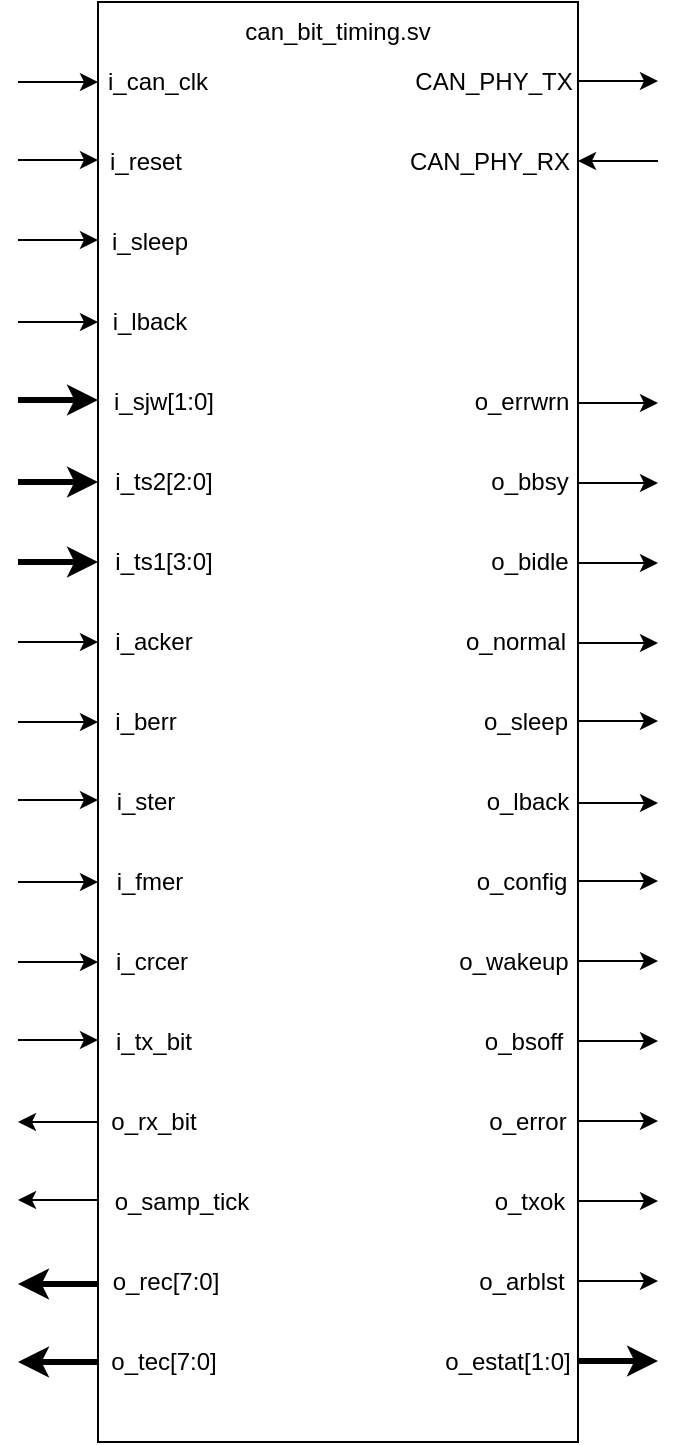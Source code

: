 <mxfile version="13.0.1" type="device"><diagram id="A-LnTvqA6JeFy_pOGVuc" name="Page-1"><mxGraphModel dx="868" dy="479" grid="1" gridSize="10" guides="1" tooltips="1" connect="1" arrows="1" fold="1" page="1" pageScale="1" pageWidth="850" pageHeight="1100" math="0" shadow="0"><root><mxCell id="0"/><mxCell id="1" parent="0"/><mxCell id="qVOr__rZyc8a2mcUzLVl-1" value="&lt;div&gt;can_bit_timing.sv&lt;br&gt;&lt;/div&gt;&lt;div&gt;&lt;br&gt;&lt;/div&gt;&lt;div&gt;&lt;br&gt;&lt;/div&gt;&lt;div&gt;&lt;br&gt;&lt;/div&gt;&lt;div&gt;&lt;br&gt;&lt;/div&gt;&lt;div&gt;&lt;br&gt;&lt;/div&gt;&lt;div&gt;&lt;br&gt;&lt;/div&gt;&lt;div&gt;&lt;br&gt;&lt;/div&gt;&lt;div&gt;&lt;br&gt;&lt;/div&gt;&lt;div&gt;&lt;br&gt;&lt;/div&gt;&lt;div&gt;&lt;br&gt;&lt;/div&gt;&lt;div&gt;&lt;br&gt;&lt;/div&gt;&lt;div&gt;&lt;br&gt;&lt;/div&gt;&lt;div&gt;&lt;br&gt;&lt;/div&gt;&lt;div&gt;&lt;br&gt;&lt;/div&gt;&lt;div&gt;&lt;br&gt;&lt;/div&gt;&lt;div&gt;&lt;br&gt;&lt;/div&gt;&lt;div&gt;&lt;br&gt;&lt;/div&gt;&lt;div&gt;&lt;br&gt;&lt;/div&gt;&lt;div&gt;&lt;br&gt;&lt;/div&gt;&lt;div&gt;&lt;br&gt;&lt;/div&gt;&lt;div&gt;&lt;br&gt;&lt;/div&gt;&lt;div&gt;&lt;br&gt;&lt;/div&gt;&lt;div&gt;&lt;br&gt;&lt;/div&gt;&lt;div&gt;&lt;br&gt;&lt;/div&gt;&lt;div&gt;&lt;br&gt;&lt;/div&gt;&lt;div&gt;&lt;br&gt;&lt;/div&gt;&lt;div&gt;&lt;br&gt;&lt;/div&gt;&lt;div&gt;&lt;br&gt;&lt;/div&gt;&lt;div&gt;&lt;br&gt;&lt;/div&gt;&lt;div&gt;&lt;br&gt;&lt;/div&gt;&lt;div&gt;&lt;br&gt;&lt;/div&gt;&lt;div&gt;&lt;br&gt;&lt;/div&gt;&lt;div&gt;&lt;br&gt;&lt;/div&gt;&lt;div&gt;&lt;br&gt;&lt;/div&gt;&lt;div&gt;&lt;br&gt;&lt;/div&gt;&lt;div&gt;&lt;br&gt;&lt;/div&gt;&lt;div&gt;&lt;br&gt;&lt;/div&gt;&lt;div&gt;&lt;br&gt;&lt;/div&gt;&lt;div&gt;&lt;br&gt;&lt;/div&gt;&lt;div&gt;&lt;br&gt;&lt;/div&gt;&lt;div&gt;&lt;br&gt;&lt;/div&gt;&lt;div&gt;&lt;br&gt;&lt;/div&gt;&lt;div&gt;&lt;br&gt;&lt;/div&gt;&lt;div&gt;&lt;br&gt;&lt;/div&gt;&lt;div&gt;&lt;br&gt;&lt;/div&gt;&lt;div&gt;&lt;br&gt;&lt;/div&gt;&lt;div&gt;&lt;br&gt;&lt;/div&gt;&lt;div&gt;&lt;br&gt;&lt;/div&gt;" style="rounded=0;whiteSpace=wrap;html=1;" vertex="1" parent="1"><mxGeometry x="320" y="80" width="240" height="720" as="geometry"/></mxCell><mxCell id="qVOr__rZyc8a2mcUzLVl-2" value="" style="endArrow=classic;html=1;" edge="1" parent="1"><mxGeometry width="50" height="50" relative="1" as="geometry"><mxPoint x="560" y="119.5" as="sourcePoint"/><mxPoint x="600" y="119.5" as="targetPoint"/></mxGeometry></mxCell><mxCell id="qVOr__rZyc8a2mcUzLVl-3" value="" style="endArrow=classic;html=1;" edge="1" parent="1"><mxGeometry width="50" height="50" relative="1" as="geometry"><mxPoint x="320" y="640" as="sourcePoint"/><mxPoint x="280" y="640" as="targetPoint"/><Array as="points"><mxPoint x="300" y="640"/></Array></mxGeometry></mxCell><mxCell id="qVOr__rZyc8a2mcUzLVl-4" value="" style="endArrow=classic;html=1;" edge="1" parent="1"><mxGeometry width="50" height="50" relative="1" as="geometry"><mxPoint x="280" y="120" as="sourcePoint"/><mxPoint x="320" y="120" as="targetPoint"/></mxGeometry></mxCell><mxCell id="qVOr__rZyc8a2mcUzLVl-5" value="" style="endArrow=classic;html=1;" edge="1" parent="1"><mxGeometry width="50" height="50" relative="1" as="geometry"><mxPoint x="280" y="159" as="sourcePoint"/><mxPoint x="320" y="159" as="targetPoint"/><Array as="points"><mxPoint x="310" y="159"/></Array></mxGeometry></mxCell><mxCell id="qVOr__rZyc8a2mcUzLVl-6" value="" style="endArrow=classic;html=1;" edge="1" parent="1"><mxGeometry width="50" height="50" relative="1" as="geometry"><mxPoint x="280" y="199" as="sourcePoint"/><mxPoint x="320" y="199" as="targetPoint"/><Array as="points"><mxPoint x="310" y="199"/></Array></mxGeometry></mxCell><mxCell id="qVOr__rZyc8a2mcUzLVl-7" value="" style="endArrow=classic;html=1;" edge="1" parent="1"><mxGeometry width="50" height="50" relative="1" as="geometry"><mxPoint x="280" y="240" as="sourcePoint"/><mxPoint x="320" y="240" as="targetPoint"/><Array as="points"><mxPoint x="310" y="240"/></Array></mxGeometry></mxCell><mxCell id="qVOr__rZyc8a2mcUzLVl-8" value="" style="endArrow=classic;html=1;strokeWidth=3;" edge="1" parent="1"><mxGeometry width="50" height="50" relative="1" as="geometry"><mxPoint x="280" y="279" as="sourcePoint"/><mxPoint x="320" y="279" as="targetPoint"/><Array as="points"><mxPoint x="310" y="279"/></Array></mxGeometry></mxCell><mxCell id="qVOr__rZyc8a2mcUzLVl-9" value="" style="endArrow=classic;html=1;strokeWidth=3;" edge="1" parent="1"><mxGeometry width="50" height="50" relative="1" as="geometry"><mxPoint x="280" y="320" as="sourcePoint"/><mxPoint x="320" y="320" as="targetPoint"/><Array as="points"><mxPoint x="310" y="320"/></Array></mxGeometry></mxCell><mxCell id="qVOr__rZyc8a2mcUzLVl-10" value="i_can_clk" style="text;html=1;strokeColor=none;fillColor=none;align=center;verticalAlign=middle;whiteSpace=wrap;rounded=0;" vertex="1" parent="1"><mxGeometry x="330" y="110" width="40" height="20" as="geometry"/></mxCell><mxCell id="qVOr__rZyc8a2mcUzLVl-11" value="i_reset" style="text;html=1;strokeColor=none;fillColor=none;align=center;verticalAlign=middle;whiteSpace=wrap;rounded=0;" vertex="1" parent="1"><mxGeometry x="324" y="150" width="40" height="20" as="geometry"/></mxCell><mxCell id="qVOr__rZyc8a2mcUzLVl-12" value="i_sleep" style="text;html=1;strokeColor=none;fillColor=none;align=center;verticalAlign=middle;whiteSpace=wrap;rounded=0;" vertex="1" parent="1"><mxGeometry x="326" y="190" width="40" height="20" as="geometry"/></mxCell><mxCell id="qVOr__rZyc8a2mcUzLVl-13" value="i_lback" style="text;html=1;strokeColor=none;fillColor=none;align=center;verticalAlign=middle;whiteSpace=wrap;rounded=0;" vertex="1" parent="1"><mxGeometry x="326" y="230" width="40" height="20" as="geometry"/></mxCell><mxCell id="qVOr__rZyc8a2mcUzLVl-14" value="i_sjw[1:0]" style="text;html=1;strokeColor=none;fillColor=none;align=center;verticalAlign=middle;whiteSpace=wrap;rounded=0;" vertex="1" parent="1"><mxGeometry x="333" y="270" width="40" height="20" as="geometry"/></mxCell><mxCell id="qVOr__rZyc8a2mcUzLVl-15" value="i_ts2[2:0]" style="text;html=1;strokeColor=none;fillColor=none;align=center;verticalAlign=middle;whiteSpace=wrap;rounded=0;" vertex="1" parent="1"><mxGeometry x="333" y="310" width="40" height="20" as="geometry"/></mxCell><mxCell id="qVOr__rZyc8a2mcUzLVl-16" value="i_ts1[3:0]" style="text;html=1;strokeColor=none;fillColor=none;align=center;verticalAlign=middle;whiteSpace=wrap;rounded=0;" vertex="1" parent="1"><mxGeometry x="333" y="350" width="40" height="20" as="geometry"/></mxCell><mxCell id="qVOr__rZyc8a2mcUzLVl-17" value="" style="endArrow=classic;html=1;strokeWidth=3;" edge="1" parent="1"><mxGeometry width="50" height="50" relative="1" as="geometry"><mxPoint x="280" y="360" as="sourcePoint"/><mxPoint x="320" y="360" as="targetPoint"/><Array as="points"><mxPoint x="310" y="360"/></Array></mxGeometry></mxCell><mxCell id="qVOr__rZyc8a2mcUzLVl-18" value="" style="endArrow=classic;html=1;" edge="1" parent="1"><mxGeometry width="50" height="50" relative="1" as="geometry"><mxPoint x="280" y="400" as="sourcePoint"/><mxPoint x="320" y="400" as="targetPoint"/><Array as="points"><mxPoint x="310" y="400"/></Array></mxGeometry></mxCell><mxCell id="qVOr__rZyc8a2mcUzLVl-19" value="" style="endArrow=classic;html=1;" edge="1" parent="1"><mxGeometry width="50" height="50" relative="1" as="geometry"><mxPoint x="280" y="440" as="sourcePoint"/><mxPoint x="320" y="440" as="targetPoint"/><Array as="points"><mxPoint x="310" y="440"/></Array></mxGeometry></mxCell><mxCell id="qVOr__rZyc8a2mcUzLVl-20" value="" style="endArrow=classic;html=1;" edge="1" parent="1"><mxGeometry width="50" height="50" relative="1" as="geometry"><mxPoint x="280" y="479" as="sourcePoint"/><mxPoint x="320" y="479" as="targetPoint"/><Array as="points"><mxPoint x="310" y="479"/></Array></mxGeometry></mxCell><mxCell id="qVOr__rZyc8a2mcUzLVl-21" value="" style="endArrow=classic;html=1;" edge="1" parent="1"><mxGeometry width="50" height="50" relative="1" as="geometry"><mxPoint x="280" y="520" as="sourcePoint"/><mxPoint x="320" y="520" as="targetPoint"/><Array as="points"><mxPoint x="310" y="520"/></Array></mxGeometry></mxCell><mxCell id="qVOr__rZyc8a2mcUzLVl-22" value="" style="endArrow=classic;html=1;" edge="1" parent="1"><mxGeometry width="50" height="50" relative="1" as="geometry"><mxPoint x="280" y="560" as="sourcePoint"/><mxPoint x="320" y="560" as="targetPoint"/><Array as="points"><mxPoint x="310" y="560"/></Array></mxGeometry></mxCell><mxCell id="qVOr__rZyc8a2mcUzLVl-23" value="i_acker" style="text;html=1;strokeColor=none;fillColor=none;align=center;verticalAlign=middle;whiteSpace=wrap;rounded=0;" vertex="1" parent="1"><mxGeometry x="328" y="390" width="40" height="20" as="geometry"/></mxCell><mxCell id="qVOr__rZyc8a2mcUzLVl-24" value="i_berr" style="text;html=1;strokeColor=none;fillColor=none;align=center;verticalAlign=middle;whiteSpace=wrap;rounded=0;" vertex="1" parent="1"><mxGeometry x="324" y="430" width="40" height="20" as="geometry"/></mxCell><mxCell id="qVOr__rZyc8a2mcUzLVl-25" value="i_ster" style="text;html=1;strokeColor=none;fillColor=none;align=center;verticalAlign=middle;whiteSpace=wrap;rounded=0;" vertex="1" parent="1"><mxGeometry x="324" y="470" width="40" height="20" as="geometry"/></mxCell><mxCell id="qVOr__rZyc8a2mcUzLVl-26" value="i_fmer" style="text;html=1;strokeColor=none;fillColor=none;align=center;verticalAlign=middle;whiteSpace=wrap;rounded=0;" vertex="1" parent="1"><mxGeometry x="326" y="510" width="40" height="20" as="geometry"/></mxCell><mxCell id="qVOr__rZyc8a2mcUzLVl-27" value="i_crcer" style="text;html=1;strokeColor=none;fillColor=none;align=center;verticalAlign=middle;whiteSpace=wrap;rounded=0;" vertex="1" parent="1"><mxGeometry x="327" y="550" width="40" height="20" as="geometry"/></mxCell><mxCell id="qVOr__rZyc8a2mcUzLVl-28" value="i_tx_bit" style="text;html=1;strokeColor=none;fillColor=none;align=center;verticalAlign=middle;whiteSpace=wrap;rounded=0;" vertex="1" parent="1"><mxGeometry x="328" y="590" width="40" height="20" as="geometry"/></mxCell><mxCell id="qVOr__rZyc8a2mcUzLVl-30" value="" style="endArrow=classic;html=1;" edge="1" parent="1"><mxGeometry width="50" height="50" relative="1" as="geometry"><mxPoint x="280" y="599" as="sourcePoint"/><mxPoint x="320" y="599" as="targetPoint"/><Array as="points"><mxPoint x="310" y="599"/></Array></mxGeometry></mxCell><mxCell id="qVOr__rZyc8a2mcUzLVl-31" value="o_rx_bit" style="text;html=1;strokeColor=none;fillColor=none;align=center;verticalAlign=middle;whiteSpace=wrap;rounded=0;" vertex="1" parent="1"><mxGeometry x="328" y="630" width="40" height="20" as="geometry"/></mxCell><mxCell id="qVOr__rZyc8a2mcUzLVl-32" value="" style="endArrow=classic;html=1;" edge="1" parent="1"><mxGeometry width="50" height="50" relative="1" as="geometry"><mxPoint x="320" y="679" as="sourcePoint"/><mxPoint x="280" y="679" as="targetPoint"/><Array as="points"><mxPoint x="300" y="679"/></Array></mxGeometry></mxCell><mxCell id="qVOr__rZyc8a2mcUzLVl-33" value="o_samp_tick" style="text;html=1;strokeColor=none;fillColor=none;align=center;verticalAlign=middle;whiteSpace=wrap;rounded=0;" vertex="1" parent="1"><mxGeometry x="342" y="670" width="40" height="20" as="geometry"/></mxCell><mxCell id="qVOr__rZyc8a2mcUzLVl-34" value="" style="endArrow=classic;html=1;" edge="1" parent="1"><mxGeometry width="50" height="50" relative="1" as="geometry"><mxPoint x="560" y="719.5" as="sourcePoint"/><mxPoint x="600" y="719.5" as="targetPoint"/></mxGeometry></mxCell><mxCell id="qVOr__rZyc8a2mcUzLVl-35" value="CAN_PHY_TX" style="text;html=1;strokeColor=none;fillColor=none;align=center;verticalAlign=middle;whiteSpace=wrap;rounded=0;" vertex="1" parent="1"><mxGeometry x="498" y="110" width="40" height="20" as="geometry"/></mxCell><mxCell id="qVOr__rZyc8a2mcUzLVl-36" value="" style="endArrow=classic;html=1;" edge="1" parent="1"><mxGeometry width="50" height="50" relative="1" as="geometry"><mxPoint x="600" y="159.5" as="sourcePoint"/><mxPoint x="560" y="159.5" as="targetPoint"/></mxGeometry></mxCell><mxCell id="qVOr__rZyc8a2mcUzLVl-37" value="CAN_PHY_RX" style="text;html=1;strokeColor=none;fillColor=none;align=center;verticalAlign=middle;whiteSpace=wrap;rounded=0;" vertex="1" parent="1"><mxGeometry x="496" y="150" width="40" height="20" as="geometry"/></mxCell><mxCell id="qVOr__rZyc8a2mcUzLVl-38" value="" style="endArrow=classic;html=1;strokeWidth=3;" edge="1" parent="1"><mxGeometry width="50" height="50" relative="1" as="geometry"><mxPoint x="320" y="721" as="sourcePoint"/><mxPoint x="280" y="721" as="targetPoint"/><Array as="points"><mxPoint x="300" y="721"/></Array></mxGeometry></mxCell><mxCell id="qVOr__rZyc8a2mcUzLVl-39" value="" style="endArrow=classic;html=1;strokeWidth=3;" edge="1" parent="1"><mxGeometry width="50" height="50" relative="1" as="geometry"><mxPoint x="320" y="760" as="sourcePoint"/><mxPoint x="280" y="760" as="targetPoint"/><Array as="points"><mxPoint x="300" y="760"/></Array></mxGeometry></mxCell><mxCell id="qVOr__rZyc8a2mcUzLVl-40" value="" style="endArrow=none;html=1;endFill=0;startArrow=classic;startFill=1;strokeWidth=3;" edge="1" parent="1"><mxGeometry width="50" height="50" relative="1" as="geometry"><mxPoint x="600" y="759.5" as="sourcePoint"/><mxPoint x="560" y="759.5" as="targetPoint"/><Array as="points"><mxPoint x="580" y="759.5"/></Array></mxGeometry></mxCell><mxCell id="qVOr__rZyc8a2mcUzLVl-41" value="o_rec[7:0]" style="text;html=1;strokeColor=none;fillColor=none;align=center;verticalAlign=middle;whiteSpace=wrap;rounded=0;" vertex="1" parent="1"><mxGeometry x="334" y="710" width="40" height="20" as="geometry"/></mxCell><mxCell id="qVOr__rZyc8a2mcUzLVl-42" value="o_tec[7:0]" style="text;html=1;strokeColor=none;fillColor=none;align=center;verticalAlign=middle;whiteSpace=wrap;rounded=0;" vertex="1" parent="1"><mxGeometry x="333" y="750" width="40" height="20" as="geometry"/></mxCell><mxCell id="qVOr__rZyc8a2mcUzLVl-43" value="o_estat[1:0]" style="text;html=1;strokeColor=none;fillColor=none;align=center;verticalAlign=middle;whiteSpace=wrap;rounded=0;" vertex="1" parent="1"><mxGeometry x="505" y="750" width="40" height="20" as="geometry"/></mxCell><mxCell id="qVOr__rZyc8a2mcUzLVl-44" value="" style="endArrow=classic;html=1;" edge="1" parent="1"><mxGeometry width="50" height="50" relative="1" as="geometry"><mxPoint x="560" y="679.5" as="sourcePoint"/><mxPoint x="600" y="679.5" as="targetPoint"/></mxGeometry></mxCell><mxCell id="qVOr__rZyc8a2mcUzLVl-45" value="" style="endArrow=classic;html=1;" edge="1" parent="1"><mxGeometry width="50" height="50" relative="1" as="geometry"><mxPoint x="560" y="639.5" as="sourcePoint"/><mxPoint x="600" y="639.5" as="targetPoint"/></mxGeometry></mxCell><mxCell id="qVOr__rZyc8a2mcUzLVl-46" value="" style="endArrow=classic;html=1;" edge="1" parent="1"><mxGeometry width="50" height="50" relative="1" as="geometry"><mxPoint x="560" y="599.5" as="sourcePoint"/><mxPoint x="600" y="599.5" as="targetPoint"/></mxGeometry></mxCell><mxCell id="qVOr__rZyc8a2mcUzLVl-47" value="" style="endArrow=classic;html=1;" edge="1" parent="1"><mxGeometry width="50" height="50" relative="1" as="geometry"><mxPoint x="560" y="559.5" as="sourcePoint"/><mxPoint x="600" y="559.5" as="targetPoint"/></mxGeometry></mxCell><mxCell id="qVOr__rZyc8a2mcUzLVl-48" value="" style="endArrow=classic;html=1;" edge="1" parent="1"><mxGeometry width="50" height="50" relative="1" as="geometry"><mxPoint x="560" y="519.5" as="sourcePoint"/><mxPoint x="600" y="519.5" as="targetPoint"/></mxGeometry></mxCell><mxCell id="qVOr__rZyc8a2mcUzLVl-50" value="o_arblst" style="text;html=1;strokeColor=none;fillColor=none;align=center;verticalAlign=middle;whiteSpace=wrap;rounded=0;" vertex="1" parent="1"><mxGeometry x="512" y="710" width="40" height="20" as="geometry"/></mxCell><mxCell id="qVOr__rZyc8a2mcUzLVl-51" value="o_txok" style="text;html=1;strokeColor=none;fillColor=none;align=center;verticalAlign=middle;whiteSpace=wrap;rounded=0;" vertex="1" parent="1"><mxGeometry x="516" y="670" width="40" height="20" as="geometry"/></mxCell><mxCell id="qVOr__rZyc8a2mcUzLVl-52" value="o_error" style="text;html=1;strokeColor=none;fillColor=none;align=center;verticalAlign=middle;whiteSpace=wrap;rounded=0;" vertex="1" parent="1"><mxGeometry x="515" y="630" width="40" height="20" as="geometry"/></mxCell><mxCell id="qVOr__rZyc8a2mcUzLVl-53" value="o_bsoff" style="text;html=1;strokeColor=none;fillColor=none;align=center;verticalAlign=middle;whiteSpace=wrap;rounded=0;" vertex="1" parent="1"><mxGeometry x="513" y="590" width="40" height="20" as="geometry"/></mxCell><mxCell id="qVOr__rZyc8a2mcUzLVl-54" value="o_wakeup" style="text;html=1;strokeColor=none;fillColor=none;align=center;verticalAlign=middle;whiteSpace=wrap;rounded=0;" vertex="1" parent="1"><mxGeometry x="508" y="550" width="40" height="20" as="geometry"/></mxCell><mxCell id="qVOr__rZyc8a2mcUzLVl-55" value="o_config" style="text;html=1;strokeColor=none;fillColor=none;align=center;verticalAlign=middle;whiteSpace=wrap;rounded=0;" vertex="1" parent="1"><mxGeometry x="512" y="510" width="40" height="20" as="geometry"/></mxCell><mxCell id="qVOr__rZyc8a2mcUzLVl-56" value="o_lback" style="text;html=1;strokeColor=none;fillColor=none;align=center;verticalAlign=middle;whiteSpace=wrap;rounded=0;" vertex="1" parent="1"><mxGeometry x="515" y="470" width="40" height="20" as="geometry"/></mxCell><mxCell id="qVOr__rZyc8a2mcUzLVl-57" value="&lt;div&gt;o_sleep&lt;/div&gt;" style="text;html=1;strokeColor=none;fillColor=none;align=center;verticalAlign=middle;whiteSpace=wrap;rounded=0;" vertex="1" parent="1"><mxGeometry x="514" y="430" width="40" height="20" as="geometry"/></mxCell><mxCell id="qVOr__rZyc8a2mcUzLVl-58" value="o_normal" style="text;html=1;strokeColor=none;fillColor=none;align=center;verticalAlign=middle;whiteSpace=wrap;rounded=0;" vertex="1" parent="1"><mxGeometry x="509" y="390" width="40" height="20" as="geometry"/></mxCell><mxCell id="qVOr__rZyc8a2mcUzLVl-59" value="o_bidle" style="text;html=1;strokeColor=none;fillColor=none;align=center;verticalAlign=middle;whiteSpace=wrap;rounded=0;" vertex="1" parent="1"><mxGeometry x="516" y="350" width="40" height="20" as="geometry"/></mxCell><mxCell id="qVOr__rZyc8a2mcUzLVl-60" value="o_bbsy" style="text;html=1;strokeColor=none;fillColor=none;align=center;verticalAlign=middle;whiteSpace=wrap;rounded=0;" vertex="1" parent="1"><mxGeometry x="516" y="310" width="40" height="20" as="geometry"/></mxCell><mxCell id="qVOr__rZyc8a2mcUzLVl-61" value="o_errwrn" style="text;html=1;strokeColor=none;fillColor=none;align=center;verticalAlign=middle;whiteSpace=wrap;rounded=0;" vertex="1" parent="1"><mxGeometry x="512" y="270" width="40" height="20" as="geometry"/></mxCell><mxCell id="qVOr__rZyc8a2mcUzLVl-62" value="" style="endArrow=classic;html=1;" edge="1" parent="1"><mxGeometry width="50" height="50" relative="1" as="geometry"><mxPoint x="560" y="480.5" as="sourcePoint"/><mxPoint x="600" y="480.5" as="targetPoint"/></mxGeometry></mxCell><mxCell id="qVOr__rZyc8a2mcUzLVl-63" value="" style="endArrow=classic;html=1;" edge="1" parent="1"><mxGeometry width="50" height="50" relative="1" as="geometry"><mxPoint x="560" y="439.5" as="sourcePoint"/><mxPoint x="600" y="439.5" as="targetPoint"/></mxGeometry></mxCell><mxCell id="qVOr__rZyc8a2mcUzLVl-64" value="" style="endArrow=classic;html=1;" edge="1" parent="1"><mxGeometry width="50" height="50" relative="1" as="geometry"><mxPoint x="560" y="400.5" as="sourcePoint"/><mxPoint x="600" y="400.5" as="targetPoint"/></mxGeometry></mxCell><mxCell id="qVOr__rZyc8a2mcUzLVl-65" value="" style="endArrow=classic;html=1;" edge="1" parent="1"><mxGeometry width="50" height="50" relative="1" as="geometry"><mxPoint x="560" y="360.5" as="sourcePoint"/><mxPoint x="600" y="360.5" as="targetPoint"/></mxGeometry></mxCell><mxCell id="qVOr__rZyc8a2mcUzLVl-66" value="" style="endArrow=classic;html=1;" edge="1" parent="1"><mxGeometry width="50" height="50" relative="1" as="geometry"><mxPoint x="560" y="320.5" as="sourcePoint"/><mxPoint x="600" y="320.5" as="targetPoint"/></mxGeometry></mxCell><mxCell id="qVOr__rZyc8a2mcUzLVl-67" value="" style="endArrow=classic;html=1;" edge="1" parent="1"><mxGeometry width="50" height="50" relative="1" as="geometry"><mxPoint x="560" y="280.5" as="sourcePoint"/><mxPoint x="600" y="280.5" as="targetPoint"/></mxGeometry></mxCell></root></mxGraphModel></diagram></mxfile>